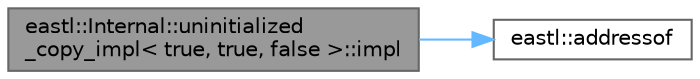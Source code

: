 digraph "eastl::Internal::uninitialized_copy_impl&lt; true, true, false &gt;::impl"
{
 // LATEX_PDF_SIZE
  bgcolor="transparent";
  edge [fontname=Helvetica,fontsize=10,labelfontname=Helvetica,labelfontsize=10];
  node [fontname=Helvetica,fontsize=10,shape=box,height=0.2,width=0.4];
  rankdir="LR";
  Node1 [id="Node000001",label="eastl::Internal::uninitialized\l_copy_impl\< true, true, false \>::impl",height=0.2,width=0.4,color="gray40", fillcolor="grey60", style="filled", fontcolor="black",tooltip=" "];
  Node1 -> Node2 [id="edge2_Node000001_Node000002",color="steelblue1",style="solid",tooltip=" "];
  Node2 [id="Node000002",label="eastl::addressof",height=0.2,width=0.4,color="grey40", fillcolor="white", style="filled",URL="$namespaceeastl.html#a647701874f427998c0c9aa5cba5a8d24",tooltip=" "];
}
